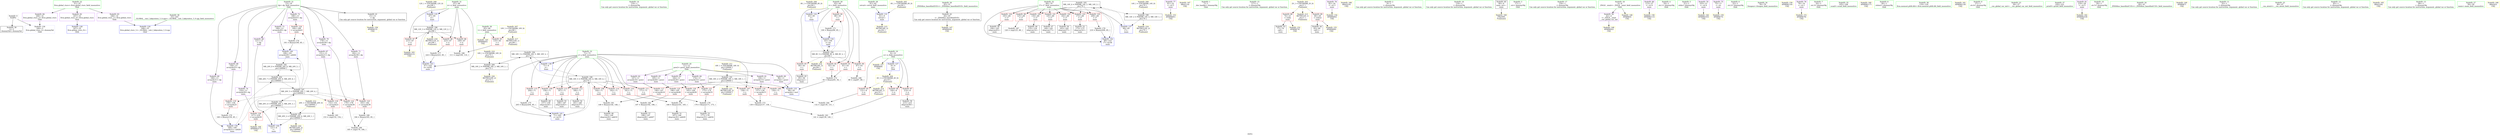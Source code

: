 digraph "SVFG" {
	label="SVFG";

	Node0x5631bb109930 [shape=record,color=grey,label="{NodeID: 0\nNullPtr}"];
	Node0x5631bb109930 -> Node0x5631bb120da0[style=solid];
	Node0x5631bb109930 -> Node0x5631bb127570[style=solid];
	Node0x5631bb12a820 [shape=record,color=grey,label="{NodeID: 180\n184 = Binary(183, 85, )\n}"];
	Node0x5631bb12a820 -> Node0x5631bb12b5a0[style=solid];
	Node0x5631bb121650 [shape=record,color=red,label="{NodeID: 97\n213\<--67\n\<--ii\nmain\n}"];
	Node0x5631bb121650 -> Node0x5631bb129070[style=solid];
	Node0x5631bb10aa40 [shape=record,color=green,label="{NodeID: 14\n116\<--1\n\<--dummyObj\nCan only get source location for instruction, argument, global var or function.}"];
	Node0x5631bb125730 [shape=record,color=black,label="{NodeID: 194\nMR_16V_3 = PHI(MR_16V_5, MR_16V_2, )\npts\{72 \}\n}"];
	Node0x5631bb125730 -> Node0x5631bb127c20[style=dashed];
	Node0x5631bb125730 -> Node0x5631bb1355c0[style=dashed];
	Node0x5631bb1221b0 [shape=record,color=red,label="{NodeID: 111\n171\<--71\n\<--j\nmain\n}"];
	Node0x5631bb1221b0 -> Node0x5631bb12a520[style=solid];
	Node0x5631bb1203c0 [shape=record,color=green,label="{NodeID: 28\n61\<--62\nretval\<--retval_field_insensitive\nmain\n}"];
	Node0x5631bb1203c0 -> Node0x5631bb127670[style=solid];
	Node0x5631bb137360 [shape=record,color=yellow,style=double,label="{NodeID: 208\n12V_1 = ENCHI(MR_12V_0)\npts\{68 \}\nFun[main]}"];
	Node0x5631bb137360 -> Node0x5631bb1279b0[style=dashed];
	Node0x5631bb1270d0 [shape=record,color=red,label="{NodeID: 125\n196\<--195\n\<--arrayidx46\nmain\n}"];
	Node0x5631bb1270d0 -> Node0x5631bb12ab20[style=solid];
	Node0x5631bb121070 [shape=record,color=black,label="{NodeID: 42\n44\<--45\n\<--_ZNSt8ios_base4InitD1Ev\nCan only get source location for instruction, argument, global var or function.}"];
	Node0x5631bb121070 -> Node0x5631bb128370[style=solid];
	Node0x5631bb1389e0 [shape=record,color=yellow,style=double,label="{NodeID: 222\nRETMU(20V_2)\npts\{160000 \}\nFun[main]}"];
	Node0x5631bb127cf0 [shape=record,color=blue,label="{NodeID: 139\n168\<--160\narrayidx31\<--add26\nmain\n}"];
	Node0x5631bb127cf0 -> Node0x5631bb135fc0[style=dashed];
	Node0x5631bb122810 [shape=record,color=black,label="{NodeID: 56\n194\<--193\nidxprom45\<--\nmain\n}"];
	Node0x5631bb128850 [shape=record,color=yellow,style=double,label="{NodeID: 153\nAPARM(81)\nCS[]}"];
	Node0x5631bb123370 [shape=record,color=purple,label="{NodeID: 70\n178\<--13\narrayidx36\<--dp\nmain\n}"];
	Node0x5631bb123370 -> Node0x5631bb126e60[style=solid];
	Node0x5631bb129330 [shape=record,color=yellow,style=double,label="{NodeID: 167\nARet(114)\nCS[]}"];
	Node0x5631bb123f30 [shape=record,color=purple,label="{NodeID: 84\n249\<--31\nllvm.global_ctors_2\<--llvm.global_ctors\nGlob }"];
	Node0x5631bb123f30 -> Node0x5631bb127570[style=solid];
	Node0x5631bb108a40 [shape=record,color=green,label="{NodeID: 1\n7\<--1\n__dso_handle\<--dummyObj\nGlob }"];
	Node0x5631bb12a9a0 [shape=record,color=grey,label="{NodeID: 181\n149 = Binary(144, 148, )\n}"];
	Node0x5631bb12a9a0 -> Node0x5631bb10aed0[style=solid];
	Node0x5631bb121720 [shape=record,color=red,label="{NodeID: 98\n223\<--67\n\<--ii\nmain\n}"];
	Node0x5631bb121720 -> Node0x5631bb12a3a0[style=solid];
	Node0x5631bb10ab10 [shape=record,color=green,label="{NodeID: 15\n117\<--1\n\<--dummyObj\nCan only get source location for instruction, argument, global var or function.}"];
	Node0x5631bb125820 [shape=record,color=black,label="{NodeID: 195\nMR_20V_4 = PHI(MR_20V_5, MR_20V_3, )\npts\{160000 \}\n}"];
	Node0x5631bb125820 -> Node0x5631bb1271a0[style=dashed];
	Node0x5631bb125820 -> Node0x5631bb1346c0[style=dashed];
	Node0x5631bb125820 -> Node0x5631bb135ac0[style=dashed];
	Node0x5631bb122280 [shape=record,color=red,label="{NodeID: 112\n180\<--71\n\<--j\nmain\n}"];
	Node0x5631bb122280 -> Node0x5631bb122670[style=solid];
	Node0x5631bb120490 [shape=record,color=green,label="{NodeID: 29\n63\<--64\ni\<--i_field_insensitive\nmain\n}"];
	Node0x5631bb120490 -> Node0x5631bb124440[style=solid];
	Node0x5631bb120490 -> Node0x5631bb124510[style=solid];
	Node0x5631bb120490 -> Node0x5631bb1245e0[style=solid];
	Node0x5631bb120490 -> Node0x5631bb1246b0[style=solid];
	Node0x5631bb120490 -> Node0x5631bb124780[style=solid];
	Node0x5631bb120490 -> Node0x5631bb127740[style=solid];
	Node0x5631bb120490 -> Node0x5631bb1278e0[style=solid];
	Node0x5631bb137440 [shape=record,color=yellow,style=double,label="{NodeID: 209\n14V_1 = ENCHI(MR_14V_0)\npts\{70 \}\nFun[main]}"];
	Node0x5631bb137440 -> Node0x5631bb1350c0[style=dashed];
	Node0x5631bb1271a0 [shape=record,color=red,label="{NodeID: 126\n217\<--216\n\<--arrayidx59\nmain\n}"];
	Node0x5631bb1271a0 -> Node0x5631bb129140[style=solid];
	Node0x5631bb121170 [shape=record,color=black,label="{NodeID: 43\n77\<--74\ncall\<--\nmain\n}"];
	Node0x5631bb127dc0 [shape=record,color=blue,label="{NodeID: 140\n199\<--191\narrayidx49\<--add44\nmain\n}"];
	Node0x5631bb127dc0 -> Node0x5631bb124d30[style=dashed];
	Node0x5631bb1228e0 [shape=record,color=black,label="{NodeID: 57\n198\<--197\nidxprom48\<--add47\nmain\n}"];
	Node0x5631bb128920 [shape=record,color=yellow,style=double,label="{NodeID: 154\nAPARM(82)\nCS[]}"];
	Node0x5631bb123440 [shape=record,color=purple,label="{NodeID: 71\n182\<--13\narrayidx38\<--dp\nmain\n}"];
	Node0x5631bb123440 -> Node0x5631bb126f30[style=solid];
	Node0x5631bb1293c0 [shape=record,color=yellow,style=double,label="{NodeID: 168\nARet(219)\nCS[]}"];
	Node0x5631bb124030 [shape=record,color=red,label="{NodeID: 85\n131\<--8\n\<--n\nmain\n}"];
	Node0x5631bb124030 -> Node0x5631bb12ae20[style=solid];
	Node0x5631bb109b10 [shape=record,color=green,label="{NodeID: 2\n9\<--1\n\<--dummyObj\nCan only get source location for instruction, argument, global var or function.}"];
	Node0x5631bb12ab20 [shape=record,color=grey,label="{NodeID: 182\n197 = Binary(192, 196, )\n}"];
	Node0x5631bb12ab20 -> Node0x5631bb1228e0[style=solid];
	Node0x5631bb1217f0 [shape=record,color=red,label="{NodeID: 99\n125\<--69\n\<--i7\nmain\n}"];
	Node0x5631bb1217f0 -> Node0x5631bb12b2a0[style=solid];
	Node0x5631bb10abe0 [shape=record,color=green,label="{NodeID: 16\n118\<--1\n\<--dummyObj\nCan only get source location for instruction, argument, global var or function.}"];
	Node0x5631bb1341c0 [shape=record,color=black,label="{NodeID: 196\nMR_16V_5 = PHI(MR_16V_6, MR_16V_4, )\npts\{72 \}\n}"];
	Node0x5631bb1341c0 -> Node0x5631bb121da0[style=dashed];
	Node0x5631bb1341c0 -> Node0x5631bb121e70[style=dashed];
	Node0x5631bb1341c0 -> Node0x5631bb121f40[style=dashed];
	Node0x5631bb1341c0 -> Node0x5631bb122010[style=dashed];
	Node0x5631bb1341c0 -> Node0x5631bb1220e0[style=dashed];
	Node0x5631bb1341c0 -> Node0x5631bb1221b0[style=dashed];
	Node0x5631bb1341c0 -> Node0x5631bb122280[style=dashed];
	Node0x5631bb1341c0 -> Node0x5631bb122350[style=dashed];
	Node0x5631bb1341c0 -> Node0x5631bb122420[style=dashed];
	Node0x5631bb1341c0 -> Node0x5631bb1224f0[style=dashed];
	Node0x5631bb1341c0 -> Node0x5631bb127e90[style=dashed];
	Node0x5631bb1341c0 -> Node0x5631bb125730[style=dashed];
	Node0x5631bb122350 [shape=record,color=red,label="{NodeID: 113\n187\<--71\n\<--j\nmain\n}"];
	Node0x5631bb122350 -> Node0x5631bb122740[style=solid];
	Node0x5631bb120560 [shape=record,color=green,label="{NodeID: 30\n65\<--66\nt\<--t_field_insensitive\nmain\n}"];
	Node0x5631bb120560 -> Node0x5631bb124850[style=solid];
	Node0x5631bb120560 -> Node0x5631bb1281d0[style=solid];
	Node0x5631bb137520 [shape=record,color=yellow,style=double,label="{NodeID: 210\n16V_1 = ENCHI(MR_16V_0)\npts\{72 \}\nFun[main]}"];
	Node0x5631bb137520 -> Node0x5631bb1355c0[style=dashed];
	Node0x5631bb127270 [shape=record,color=blue,label="{NodeID: 127\n8\<--9\nn\<--\nGlob }"];
	Node0x5631bb127270 -> Node0x5631bb136fe0[style=dashed];
	Node0x5631bb121240 [shape=record,color=black,label="{NodeID: 44\n83\<--80\ncall1\<--\nmain\n}"];
	Node0x5631bb127e90 [shape=record,color=blue,label="{NodeID: 141\n71\<--205\nj\<--inc53\nmain\n}"];
	Node0x5631bb127e90 -> Node0x5631bb1341c0[style=dashed];
	Node0x5631bb1229b0 [shape=record,color=black,label="{NodeID: 58\n215\<--214\nidxprom58\<--\nmain\n}"];
	Node0x5631bb1289f0 [shape=record,color=yellow,style=double,label="{NodeID: 155\nAPARM(80)\nCS[]}"];
	Node0x5631bb123510 [shape=record,color=purple,label="{NodeID: 72\n189\<--13\narrayidx43\<--dp\nmain\n}"];
	Node0x5631bb123510 -> Node0x5631bb127000[style=solid];
	Node0x5631bb129450 [shape=record,color=yellow,style=double,label="{NodeID: 169\nFRet(60)\nFun[main]}"];
	Node0x5631bb124100 [shape=record,color=red,label="{NodeID: 86\n140\<--8\n\<--n\nmain\n}"];
	Node0x5631bb124100 -> Node0x5631bb12aca0[style=solid];
	Node0x5631bb109e70 [shape=record,color=green,label="{NodeID: 3\n17\<--1\n.str\<--dummyObj\nGlob }"];
	Node0x5631bb12aca0 [shape=record,color=grey,label="{NodeID: 183\n141 = cmp(139, 140, )\n}"];
	Node0x5631bb1218c0 [shape=record,color=red,label="{NodeID: 100\n134\<--69\n\<--i7\nmain\n}"];
	Node0x5631bb1218c0 -> Node0x5631bb1213e0[style=solid];
	Node0x5631bb10acb0 [shape=record,color=green,label="{NodeID: 17\n154\<--1\n\<--dummyObj\nCan only get source location for instruction, argument, global var or function.}"];
	Node0x5631bb1346c0 [shape=record,color=black,label="{NodeID: 197\nMR_20V_5 = PHI(MR_20V_7, MR_20V_4, )\npts\{160000 \}\n}"];
	Node0x5631bb1346c0 -> Node0x5631bb126b20[style=dashed];
	Node0x5631bb1346c0 -> Node0x5631bb126bf0[style=dashed];
	Node0x5631bb1346c0 -> Node0x5631bb126e60[style=dashed];
	Node0x5631bb1346c0 -> Node0x5631bb126f30[style=dashed];
	Node0x5631bb1346c0 -> Node0x5631bb127000[style=dashed];
	Node0x5631bb1346c0 -> Node0x5631bb127cf0[style=dashed];
	Node0x5631bb1346c0 -> Node0x5631bb127dc0[style=dashed];
	Node0x5631bb1346c0 -> Node0x5631bb124d30[style=dashed];
	Node0x5631bb1346c0 -> Node0x5631bb125820[style=dashed];
	Node0x5631bb122420 [shape=record,color=red,label="{NodeID: 114\n192\<--71\n\<--j\nmain\n}"];
	Node0x5631bb122420 -> Node0x5631bb12ab20[style=solid];
	Node0x5631bb120630 [shape=record,color=green,label="{NodeID: 31\n67\<--68\nii\<--ii_field_insensitive\nmain\n}"];
	Node0x5631bb120630 -> Node0x5631bb121580[style=solid];
	Node0x5631bb120630 -> Node0x5631bb121650[style=solid];
	Node0x5631bb120630 -> Node0x5631bb121720[style=solid];
	Node0x5631bb120630 -> Node0x5631bb1279b0[style=solid];
	Node0x5631bb120630 -> Node0x5631bb128030[style=solid];
	Node0x5631bb137600 [shape=record,color=yellow,style=double,label="{NodeID: 211\n18V_1 = ENCHI(MR_18V_0)\npts\{120000 \}\nFun[main]}"];
	Node0x5631bb137600 -> Node0x5631bb1318a0[style=dashed];
	Node0x5631bb127370 [shape=record,color=blue,label="{NodeID: 128\n247\<--32\nllvm.global_ctors_0\<--\nGlob }"];
	Node0x5631bb121310 [shape=record,color=black,label="{NodeID: 45\n95\<--94\nidxprom\<--\nmain\n}"];
	Node0x5631bb127f60 [shape=record,color=blue,label="{NodeID: 142\n69\<--210\ni7\<--inc56\nmain\n}"];
	Node0x5631bb127f60 -> Node0x5631bb125230[style=dashed];
	Node0x5631bb122a80 [shape=record,color=purple,label="{NodeID: 59\n42\<--4\n\<--_ZStL8__ioinit\n__cxx_global_var_init\n}"];
	Node0x5631bb122a80 -> Node0x5631bb128440[style=solid];
	Node0x5631bb128ac0 [shape=record,color=yellow,style=double,label="{NodeID: 156\nAPARM(113)\nCS[]}"];
	Node0x5631bb1235e0 [shape=record,color=purple,label="{NodeID: 73\n199\<--13\narrayidx49\<--dp\nmain\n}"];
	Node0x5631bb1235e0 -> Node0x5631bb127dc0[style=solid];
	Node0x5631bb129920 [shape=record,color=grey,label="{NodeID: 170\n160 = Binary(159, 85, )\n}"];
	Node0x5631bb129920 -> Node0x5631bb127cf0[style=solid];
	Node0x5631bb1241d0 [shape=record,color=red,label="{NodeID: 87\n214\<--8\n\<--n\nmain\n}"];
	Node0x5631bb1241d0 -> Node0x5631bb1229b0[style=solid];
	Node0x5631bb109ff0 [shape=record,color=green,label="{NodeID: 4\n19\<--1\n.str.1\<--dummyObj\nGlob }"];
	Node0x5631bb12ae20 [shape=record,color=grey,label="{NodeID: 184\n132 = cmp(130, 131, )\n}"];
	Node0x5631bb121990 [shape=record,color=red,label="{NodeID: 101\n145\<--69\n\<--i7\nmain\n}"];
	Node0x5631bb121990 -> Node0x5631bb1214b0[style=solid];
	Node0x5631bb10ad80 [shape=record,color=green,label="{NodeID: 18\n4\<--6\n_ZStL8__ioinit\<--_ZStL8__ioinit_field_insensitive\nGlob }"];
	Node0x5631bb10ad80 -> Node0x5631bb122a80[style=solid];
	Node0x5631bb10ad80 -> Node0x5631bb1282a0[style=solid];
	Node0x5631bb134bc0 [shape=record,color=black,label="{NodeID: 198\nMR_12V_3 = PHI(MR_12V_4, MR_12V_2, )\npts\{68 \}\n}"];
	Node0x5631bb134bc0 -> Node0x5631bb121580[style=dashed];
	Node0x5631bb134bc0 -> Node0x5631bb121650[style=dashed];
	Node0x5631bb134bc0 -> Node0x5631bb121720[style=dashed];
	Node0x5631bb134bc0 -> Node0x5631bb128030[style=dashed];
	Node0x5631bb134bc0 -> Node0x5631bb138660[style=dashed];
	Node0x5631bb1224f0 [shape=record,color=red,label="{NodeID: 115\n204\<--71\n\<--j\nmain\n}"];
	Node0x5631bb1224f0 -> Node0x5631bb12a0a0[style=solid];
	Node0x5631bb120700 [shape=record,color=green,label="{NodeID: 32\n69\<--70\ni7\<--i7_field_insensitive\nmain\n}"];
	Node0x5631bb120700 -> Node0x5631bb1217f0[style=solid];
	Node0x5631bb120700 -> Node0x5631bb1218c0[style=solid];
	Node0x5631bb120700 -> Node0x5631bb121990[style=solid];
	Node0x5631bb120700 -> Node0x5631bb121a60[style=solid];
	Node0x5631bb120700 -> Node0x5631bb121b30[style=solid];
	Node0x5631bb120700 -> Node0x5631bb121c00[style=solid];
	Node0x5631bb120700 -> Node0x5631bb121cd0[style=solid];
	Node0x5631bb120700 -> Node0x5631bb127b50[style=solid];
	Node0x5631bb120700 -> Node0x5631bb127f60[style=solid];
	Node0x5631bb1376e0 [shape=record,color=yellow,style=double,label="{NodeID: 212\n20V_1 = ENCHI(MR_20V_0)\npts\{160000 \}\nFun[main]}"];
	Node0x5631bb1376e0 -> Node0x5631bb135ac0[style=dashed];
	Node0x5631bb127470 [shape=record,color=blue,label="{NodeID: 129\n248\<--33\nllvm.global_ctors_1\<--_GLOBAL__sub_I_kikyouhou_3_0.cpp\nGlob }"];
	Node0x5631bb1213e0 [shape=record,color=black,label="{NodeID: 46\n135\<--134\nidxprom14\<--\nmain\n}"];
	Node0x5631bb128030 [shape=record,color=blue,label="{NodeID: 143\n67\<--224\nii\<--inc62\nmain\n}"];
	Node0x5631bb128030 -> Node0x5631bb134bc0[style=dashed];
	Node0x5631bb122b50 [shape=record,color=purple,label="{NodeID: 60\n96\<--11\narrayidx\<--pow2\nmain\n}"];
	Node0x5631bb122b50 -> Node0x5631bb127810[style=solid];
	Node0x5631bb128b90 [shape=record,color=yellow,style=double,label="{NodeID: 157\nAPARM(8)\nCS[]}"];
	Node0x5631bb1236b0 [shape=record,color=purple,label="{NodeID: 74\n216\<--13\narrayidx59\<--dp\nmain\n}"];
	Node0x5631bb1236b0 -> Node0x5631bb1271a0[style=solid];
	Node0x5631bb129aa0 [shape=record,color=grey,label="{NodeID: 171\n100 = Binary(99, 85, )\n}"];
	Node0x5631bb129aa0 -> Node0x5631bb1278e0[style=solid];
	Node0x5631bb1242a0 [shape=record,color=red,label="{NodeID: 88\n74\<--21\n\<--stdin\nmain\n}"];
	Node0x5631bb1242a0 -> Node0x5631bb121170[style=solid];
	Node0x5631bb1242a0 -> Node0x5631bb128780[style=solid];
	Node0x5631bb10a080 [shape=record,color=green,label="{NodeID: 5\n21\<--1\nstdin\<--dummyObj\nGlob }"];
	Node0x5631bb12afa0 [shape=record,color=grey,label="{NodeID: 185\n153 = cmp(152, 154, )\n}"];
	Node0x5631bb121a60 [shape=record,color=red,label="{NodeID: 102\n162\<--69\n\<--i7\nmain\n}"];
	Node0x5631bb121a60 -> Node0x5631bb10b070[style=solid];
	Node0x5631bb11fb50 [shape=record,color=green,label="{NodeID: 19\n8\<--10\nn\<--n_field_insensitive\nGlob }"];
	Node0x5631bb11fb50 -> Node0x5631bb124030[style=solid];
	Node0x5631bb11fb50 -> Node0x5631bb124100[style=solid];
	Node0x5631bb11fb50 -> Node0x5631bb1241d0[style=solid];
	Node0x5631bb11fb50 -> Node0x5631bb127270[style=solid];
	Node0x5631bb11fb50 -> Node0x5631bb128b90[style=solid];
	Node0x5631bb1350c0 [shape=record,color=black,label="{NodeID: 199\nMR_14V_2 = PHI(MR_14V_4, MR_14V_1, )\npts\{70 \}\n}"];
	Node0x5631bb1350c0 -> Node0x5631bb127b50[style=dashed];
	Node0x5631bb1350c0 -> Node0x5631bb138740[style=dashed];
	Node0x5631bb126980 [shape=record,color=red,label="{NodeID: 116\n137\<--136\n\<--arrayidx15\nmain\n}"];
	Node0x5631bb126980 -> Node0x5631bb129da0[style=solid];
	Node0x5631bb1207d0 [shape=record,color=green,label="{NodeID: 33\n71\<--72\nj\<--j_field_insensitive\nmain\n}"];
	Node0x5631bb1207d0 -> Node0x5631bb121da0[style=solid];
	Node0x5631bb1207d0 -> Node0x5631bb121e70[style=solid];
	Node0x5631bb1207d0 -> Node0x5631bb121f40[style=solid];
	Node0x5631bb1207d0 -> Node0x5631bb122010[style=solid];
	Node0x5631bb1207d0 -> Node0x5631bb1220e0[style=solid];
	Node0x5631bb1207d0 -> Node0x5631bb1221b0[style=solid];
	Node0x5631bb1207d0 -> Node0x5631bb122280[style=solid];
	Node0x5631bb1207d0 -> Node0x5631bb122350[style=solid];
	Node0x5631bb1207d0 -> Node0x5631bb122420[style=solid];
	Node0x5631bb1207d0 -> Node0x5631bb1224f0[style=solid];
	Node0x5631bb1207d0 -> Node0x5631bb127c20[style=solid];
	Node0x5631bb1207d0 -> Node0x5631bb127e90[style=solid];
	Node0x5631bb1377c0 [shape=record,color=yellow,style=double,label="{NodeID: 213\nRETMU(2V_1)\npts\{1 \}\nFun[main]}"];
	Node0x5631bb127570 [shape=record,color=blue, style = dotted,label="{NodeID: 130\n249\<--3\nllvm.global_ctors_2\<--dummyVal\nGlob }"];
	Node0x5631bb1214b0 [shape=record,color=black,label="{NodeID: 47\n146\<--145\nidxprom17\<--\nmain\n}"];
	Node0x5631bb128100 [shape=record,color=yellow,style=double,label="{NodeID: 144\nAPARM(103)\nCS[]}"];
	Node0x5631bb122c20 [shape=record,color=purple,label="{NodeID: 61\n136\<--11\narrayidx15\<--pow2\nmain\n}"];
	Node0x5631bb122c20 -> Node0x5631bb126980[style=solid];
	Node0x5631bb128c60 [shape=record,color=yellow,style=double,label="{NodeID: 158\nAPARM(15)\nCS[]}"];
	Node0x5631bb123780 [shape=record,color=purple,label="{NodeID: 75\n75\<--17\n\<--.str\nmain\n}"];
	Node0x5631bb123780 -> Node0x5631bb1285e0[style=solid];
	Node0x5631bb129c20 [shape=record,color=grey,label="{NodeID: 172\n93 = Binary(91, 92, )\n}"];
	Node0x5631bb129c20 -> Node0x5631bb127810[style=solid];
	Node0x5631bb124370 [shape=record,color=red,label="{NodeID: 89\n80\<--26\n\<--stdout\nmain\n}"];
	Node0x5631bb124370 -> Node0x5631bb121240[style=solid];
	Node0x5631bb124370 -> Node0x5631bb1289f0[style=solid];
	Node0x5631bb10a1d0 [shape=record,color=green,label="{NodeID: 6\n22\<--1\n.str.2\<--dummyObj\nGlob }"];
	Node0x5631bb12b120 [shape=record,color=grey,label="{NodeID: 186\n88 = cmp(87, 89, )\n}"];
	Node0x5631bb121b30 [shape=record,color=red,label="{NodeID: 103\n172\<--69\n\<--i7\nmain\n}"];
	Node0x5631bb121b30 -> Node0x5631bb10b210[style=solid];
	Node0x5631bb11fc20 [shape=record,color=green,label="{NodeID: 20\n11\<--12\npow2\<--pow2_field_insensitive\nGlob }"];
	Node0x5631bb11fc20 -> Node0x5631bb122b50[style=solid];
	Node0x5631bb11fc20 -> Node0x5631bb122c20[style=solid];
	Node0x5631bb11fc20 -> Node0x5631bb122cf0[style=solid];
	Node0x5631bb11fc20 -> Node0x5631bb122dc0[style=solid];
	Node0x5631bb11fc20 -> Node0x5631bb122e90[style=solid];
	Node0x5631bb11fc20 -> Node0x5631bb122f60[style=solid];
	Node0x5631bb1355c0 [shape=record,color=black,label="{NodeID: 200\nMR_16V_2 = PHI(MR_16V_3, MR_16V_1, )\npts\{72 \}\n}"];
	Node0x5631bb1355c0 -> Node0x5631bb125730[style=dashed];
	Node0x5631bb1355c0 -> Node0x5631bb138820[style=dashed];
	Node0x5631bb126a50 [shape=record,color=red,label="{NodeID: 117\n148\<--147\n\<--arrayidx18\nmain\n}"];
	Node0x5631bb126a50 -> Node0x5631bb12a9a0[style=solid];
	Node0x5631bb1208a0 [shape=record,color=green,label="{NodeID: 34\n78\<--79\nfreopen\<--freopen_field_insensitive\n}"];
	Node0x5631bb1382e0 [shape=record,color=yellow,style=double,label="{NodeID: 214\nRETMU(4V_1)\npts\{10 \}\nFun[main]}"];
	Node0x5631bb127670 [shape=record,color=blue,label="{NodeID: 131\n61\<--9\nretval\<--\nmain\n}"];
	Node0x5631bb127670 -> Node0x5631bb1383c0[style=dashed];
	Node0x5631bb10aed0 [shape=record,color=black,label="{NodeID: 48\n150\<--149\nidxprom20\<--add19\nmain\n}"];
	Node0x5631bb1281d0 [shape=record,color=yellow,style=double,label="{NodeID: 145\nAPARM(65)\nCS[]}"];
	Node0x5631bb122cf0 [shape=record,color=purple,label="{NodeID: 62\n147\<--11\narrayidx18\<--pow2\nmain\n}"];
	Node0x5631bb122cf0 -> Node0x5631bb126a50[style=solid];
	Node0x5631bb128d30 [shape=record,color=yellow,style=double,label="{NodeID: 159\nAPARM(116)\nCS[]}"];
	Node0x5631bb123850 [shape=record,color=purple,label="{NodeID: 76\n76\<--19\n\<--.str.1\nmain\n}"];
	Node0x5631bb123850 -> Node0x5631bb1286b0[style=solid];
	Node0x5631bb129da0 [shape=record,color=grey,label="{NodeID: 173\n139 = Binary(137, 138, )\n}"];
	Node0x5631bb129da0 -> Node0x5631bb12aca0[style=solid];
	Node0x5631bb124440 [shape=record,color=red,label="{NodeID: 90\n87\<--63\n\<--i\nmain\n}"];
	Node0x5631bb124440 -> Node0x5631bb12b120[style=solid];
	Node0x5631bb10a260 [shape=record,color=green,label="{NodeID: 7\n24\<--1\n.str.3\<--dummyObj\nGlob }"];
	Node0x5631bb12b2a0 [shape=record,color=grey,label="{NodeID: 187\n126 = cmp(125, 89, )\n}"];
	Node0x5631bb121c00 [shape=record,color=red,label="{NodeID: 104\n193\<--69\n\<--i7\nmain\n}"];
	Node0x5631bb121c00 -> Node0x5631bb122810[style=solid];
	Node0x5631bb11fcf0 [shape=record,color=green,label="{NodeID: 21\n13\<--16\ndp\<--dp_field_insensitive\nGlob }"];
	Node0x5631bb11fcf0 -> Node0x5631bb120f70[style=solid];
	Node0x5631bb11fcf0 -> Node0x5631bb123030[style=solid];
	Node0x5631bb11fcf0 -> Node0x5631bb123100[style=solid];
	Node0x5631bb11fcf0 -> Node0x5631bb1231d0[style=solid];
	Node0x5631bb11fcf0 -> Node0x5631bb1232a0[style=solid];
	Node0x5631bb11fcf0 -> Node0x5631bb123370[style=solid];
	Node0x5631bb11fcf0 -> Node0x5631bb123440[style=solid];
	Node0x5631bb11fcf0 -> Node0x5631bb123510[style=solid];
	Node0x5631bb11fcf0 -> Node0x5631bb1235e0[style=solid];
	Node0x5631bb11fcf0 -> Node0x5631bb1236b0[style=solid];
	Node0x5631bb135ac0 [shape=record,color=black,label="{NodeID: 201\nMR_20V_2 = PHI(MR_20V_4, MR_20V_1, )\npts\{160000 \}\n}"];
	Node0x5631bb135ac0 -> Node0x5631bb127a80[style=dashed];
	Node0x5631bb135ac0 -> Node0x5631bb1389e0[style=dashed];
	Node0x5631bb126b20 [shape=record,color=red,label="{NodeID: 118\n152\<--151\n\<--arrayidx21\nmain\n}"];
	Node0x5631bb126b20 -> Node0x5631bb12afa0[style=solid];
	Node0x5631bb1209a0 [shape=record,color=green,label="{NodeID: 35\n105\<--106\nscanf\<--scanf_field_insensitive\n}"];
	Node0x5631bb1383c0 [shape=record,color=yellow,style=double,label="{NodeID: 215\nRETMU(6V_2)\npts\{62 \}\nFun[main]}"];
	Node0x5631bb127740 [shape=record,color=blue,label="{NodeID: 132\n63\<--85\ni\<--\nmain\n}"];
	Node0x5631bb127740 -> Node0x5631bb1313a0[style=dashed];
	Node0x5631bb10afa0 [shape=record,color=black,label="{NodeID: 49\n157\<--156\nidxprom24\<--\nmain\n}"];
	Node0x5631bb1282a0 [shape=record,color=yellow,style=double,label="{NodeID: 146\nAPARM(4)\nCS[]}"];
	Node0x5631bb122dc0 [shape=record,color=purple,label="{NodeID: 63\n164\<--11\narrayidx28\<--pow2\nmain\n}"];
	Node0x5631bb122dc0 -> Node0x5631bb126cc0[style=solid];
	Node0x5631bb128e00 [shape=record,color=yellow,style=double,label="{NodeID: 160\nAPARM(117)\nCS[]}"];
	Node0x5631bb123920 [shape=record,color=purple,label="{NodeID: 77\n81\<--22\n\<--.str.2\nmain\n}"];
	Node0x5631bb123920 -> Node0x5631bb128850[style=solid];
	Node0x5631bb129f20 [shape=record,color=grey,label="{NodeID: 174\n191 = Binary(190, 85, )\n}"];
	Node0x5631bb129f20 -> Node0x5631bb127dc0[style=solid];
	Node0x5631bb124510 [shape=record,color=red,label="{NodeID: 91\n91\<--63\n\<--i\nmain\n}"];
	Node0x5631bb124510 -> Node0x5631bb129c20[style=solid];
	Node0x5631bb10a2f0 [shape=record,color=green,label="{NodeID: 8\n26\<--1\nstdout\<--dummyObj\nGlob }"];
	Node0x5631bb12b420 [shape=record,color=grey,label="{NodeID: 188\n111 = cmp(109, 110, )\n}"];
	Node0x5631bb121cd0 [shape=record,color=red,label="{NodeID: 105\n209\<--69\n\<--i7\nmain\n}"];
	Node0x5631bb121cd0 -> Node0x5631bb12a6a0[style=solid];
	Node0x5631bb11fdc0 [shape=record,color=green,label="{NodeID: 22\n31\<--35\nllvm.global_ctors\<--llvm.global_ctors_field_insensitive\nGlob }"];
	Node0x5631bb11fdc0 -> Node0x5631bb123d30[style=solid];
	Node0x5631bb11fdc0 -> Node0x5631bb123e30[style=solid];
	Node0x5631bb11fdc0 -> Node0x5631bb123f30[style=solid];
	Node0x5631bb135fc0 [shape=record,color=black,label="{NodeID: 202\nMR_20V_7 = PHI(MR_20V_9, MR_20V_6, )\npts\{160000 \}\n}"];
	Node0x5631bb135fc0 -> Node0x5631bb1346c0[style=dashed];
	Node0x5631bb126bf0 [shape=record,color=red,label="{NodeID: 119\n159\<--158\n\<--arrayidx25\nmain\n}"];
	Node0x5631bb126bf0 -> Node0x5631bb129920[style=solid];
	Node0x5631bb120aa0 [shape=record,color=green,label="{NodeID: 36\n119\<--120\nllvm.memset.p0i8.i64\<--llvm.memset.p0i8.i64_field_insensitive\n}"];
	Node0x5631bb1384a0 [shape=record,color=yellow,style=double,label="{NodeID: 216\nRETMU(8V_3)\npts\{64 \}\nFun[main]}"];
	Node0x5631bb127810 [shape=record,color=blue,label="{NodeID: 133\n96\<--93\narrayidx\<--mul\nmain\n}"];
	Node0x5631bb127810 -> Node0x5631bb1318a0[style=dashed];
	Node0x5631bb10b070 [shape=record,color=black,label="{NodeID: 50\n163\<--162\nidxprom27\<--\nmain\n}"];
	Node0x5631bb128370 [shape=record,color=yellow,style=double,label="{NodeID: 147\nAPARM(44)\nCS[]}"];
	Node0x5631bb122e90 [shape=record,color=purple,label="{NodeID: 64\n174\<--11\narrayidx33\<--pow2\nmain\n}"];
	Node0x5631bb122e90 -> Node0x5631bb126d90[style=solid];
	Node0x5631bb128ed0 [shape=record,color=yellow,style=double,label="{NodeID: 161\nAPARM(118)\nCS[]}"];
	Node0x5631bb1239f0 [shape=record,color=purple,label="{NodeID: 78\n82\<--24\n\<--.str.3\nmain\n}"];
	Node0x5631bb1239f0 -> Node0x5631bb128920[style=solid];
	Node0x5631bb12a0a0 [shape=record,color=grey,label="{NodeID: 175\n205 = Binary(204, 85, )\n}"];
	Node0x5631bb12a0a0 -> Node0x5631bb127e90[style=solid];
	Node0x5631bb1245e0 [shape=record,color=red,label="{NodeID: 92\n92\<--63\n\<--i\nmain\n}"];
	Node0x5631bb1245e0 -> Node0x5631bb129c20[style=solid];
	Node0x5631bb109c90 [shape=record,color=green,label="{NodeID: 9\n27\<--1\n.str.4\<--dummyObj\nGlob }"];
	Node0x5631bb12b5a0 [shape=record,color=grey,label="{NodeID: 189\n185 = cmp(179, 184, )\n}"];
	Node0x5631bb121da0 [shape=record,color=red,label="{NodeID: 106\n130\<--71\n\<--j\nmain\n}"];
	Node0x5631bb121da0 -> Node0x5631bb12ae20[style=solid];
	Node0x5631bb11fec0 [shape=record,color=green,label="{NodeID: 23\n36\<--37\n__cxx_global_var_init\<--__cxx_global_var_init_field_insensitive\n}"];
	Node0x5631bb1364c0 [shape=record,color=yellow,style=double,label="{NodeID: 203\n2V_1 = ENCHI(MR_2V_0)\npts\{1 \}\nFun[main]}"];
	Node0x5631bb1364c0 -> Node0x5631bb1242a0[style=dashed];
	Node0x5631bb1364c0 -> Node0x5631bb124370[style=dashed];
	Node0x5631bb1364c0 -> Node0x5631bb1377c0[style=dashed];
	Node0x5631bb126cc0 [shape=record,color=red,label="{NodeID: 120\n165\<--164\n\<--arrayidx28\nmain\n}"];
	Node0x5631bb126cc0 -> Node0x5631bb12a220[style=solid];
	Node0x5631bb120ba0 [shape=record,color=green,label="{NodeID: 37\n220\<--221\nprintf\<--printf_field_insensitive\n}"];
	Node0x5631bb138580 [shape=record,color=yellow,style=double,label="{NodeID: 217\nRETMU(10V_1)\npts\{66 \}\nFun[main]}"];
	Node0x5631bb1278e0 [shape=record,color=blue,label="{NodeID: 134\n63\<--100\ni\<--inc\nmain\n}"];
	Node0x5631bb1278e0 -> Node0x5631bb1313a0[style=dashed];
	Node0x5631bb10b140 [shape=record,color=black,label="{NodeID: 51\n167\<--166\nidxprom30\<--add29\nmain\n}"];
	Node0x5631bb128440 [shape=record,color=yellow,style=double,label="{NodeID: 148\nAPARM(42)\nCS[]}"];
	Node0x5631bb122f60 [shape=record,color=purple,label="{NodeID: 65\n195\<--11\narrayidx46\<--pow2\nmain\n}"];
	Node0x5631bb122f60 -> Node0x5631bb1270d0[style=solid];
	Node0x5631bb128fa0 [shape=record,color=yellow,style=double,label="{NodeID: 162\nAPARM(218)\nCS[]}"];
	Node0x5631bb123ac0 [shape=record,color=purple,label="{NodeID: 79\n103\<--27\n\<--.str.4\nmain\n}"];
	Node0x5631bb123ac0 -> Node0x5631bb128100[style=solid];
	Node0x5631bb12a220 [shape=record,color=grey,label="{NodeID: 176\n166 = Binary(161, 165, )\n}"];
	Node0x5631bb12a220 -> Node0x5631bb10b140[style=solid];
	Node0x5631bb1246b0 [shape=record,color=red,label="{NodeID: 93\n94\<--63\n\<--i\nmain\n}"];
	Node0x5631bb1246b0 -> Node0x5631bb121310[style=solid];
	Node0x5631bb109d60 [shape=record,color=green,label="{NodeID: 10\n29\<--1\n.str.5\<--dummyObj\nGlob }"];
	Node0x5631bb1313a0 [shape=record,color=black,label="{NodeID: 190\nMR_8V_3 = PHI(MR_8V_4, MR_8V_2, )\npts\{64 \}\n}"];
	Node0x5631bb1313a0 -> Node0x5631bb124440[style=dashed];
	Node0x5631bb1313a0 -> Node0x5631bb124510[style=dashed];
	Node0x5631bb1313a0 -> Node0x5631bb1245e0[style=dashed];
	Node0x5631bb1313a0 -> Node0x5631bb1246b0[style=dashed];
	Node0x5631bb1313a0 -> Node0x5631bb124780[style=dashed];
	Node0x5631bb1313a0 -> Node0x5631bb1278e0[style=dashed];
	Node0x5631bb1313a0 -> Node0x5631bb1384a0[style=dashed];
	Node0x5631bb121e70 [shape=record,color=red,label="{NodeID: 107\n138\<--71\n\<--j\nmain\n}"];
	Node0x5631bb121e70 -> Node0x5631bb129da0[style=solid];
	Node0x5631bb11ffc0 [shape=record,color=green,label="{NodeID: 24\n40\<--41\n_ZNSt8ios_base4InitC1Ev\<--_ZNSt8ios_base4InitC1Ev_field_insensitive\n}"];
	Node0x5631bb136fe0 [shape=record,color=yellow,style=double,label="{NodeID: 204\n4V_1 = ENCHI(MR_4V_0)\npts\{10 \}\nFun[main]}"];
	Node0x5631bb136fe0 -> Node0x5631bb124030[style=dashed];
	Node0x5631bb136fe0 -> Node0x5631bb124100[style=dashed];
	Node0x5631bb136fe0 -> Node0x5631bb1241d0[style=dashed];
	Node0x5631bb136fe0 -> Node0x5631bb1382e0[style=dashed];
	Node0x5631bb126d90 [shape=record,color=red,label="{NodeID: 121\n175\<--174\n\<--arrayidx33\nmain\n}"];
	Node0x5631bb126d90 -> Node0x5631bb12a520[style=solid];
	Node0x5631bb120ca0 [shape=record,color=green,label="{NodeID: 38\n33\<--243\n_GLOBAL__sub_I_kikyouhou_3_0.cpp\<--_GLOBAL__sub_I_kikyouhou_3_0.cpp_field_insensitive\n}"];
	Node0x5631bb120ca0 -> Node0x5631bb127470[style=solid];
	Node0x5631bb138660 [shape=record,color=yellow,style=double,label="{NodeID: 218\nRETMU(12V_3)\npts\{68 \}\nFun[main]}"];
	Node0x5631bb1279b0 [shape=record,color=blue,label="{NodeID: 135\n67\<--85\nii\<--\nmain\n}"];
	Node0x5631bb1279b0 -> Node0x5631bb134bc0[style=dashed];
	Node0x5631bb10b210 [shape=record,color=black,label="{NodeID: 52\n173\<--172\nidxprom32\<--\nmain\n}"];
	Node0x5631bb128510 [shape=record,color=yellow,style=double,label="{NodeID: 149\nAPARM(7)\nCS[]}"];
	Node0x5631bb123030 [shape=record,color=purple,label="{NodeID: 66\n121\<--13\n\<--dp\nmain\n}"];
	Node0x5631bb123030 -> Node0x5631bb127a80[style=solid];
	Node0x5631bb129070 [shape=record,color=yellow,style=double,label="{NodeID: 163\nAPARM(213)\nCS[]}"];
	Node0x5631bb123b90 [shape=record,color=purple,label="{NodeID: 80\n113\<--27\n\<--.str.4\nmain\n}"];
	Node0x5631bb123b90 -> Node0x5631bb128ac0[style=solid];
	Node0x5631bb12a3a0 [shape=record,color=grey,label="{NodeID: 177\n224 = Binary(223, 85, )\n}"];
	Node0x5631bb12a3a0 -> Node0x5631bb128030[style=solid];
	Node0x5631bb124780 [shape=record,color=red,label="{NodeID: 94\n99\<--63\n\<--i\nmain\n}"];
	Node0x5631bb124780 -> Node0x5631bb129aa0[style=solid];
	Node0x5631bb10a7d0 [shape=record,color=green,label="{NodeID: 11\n32\<--1\n\<--dummyObj\nCan only get source location for instruction, argument, global var or function.}"];
	Node0x5631bb1318a0 [shape=record,color=black,label="{NodeID: 191\nMR_18V_2 = PHI(MR_18V_3, MR_18V_1, )\npts\{120000 \}\n}"];
	Node0x5631bb1318a0 -> Node0x5631bb126980[style=dashed];
	Node0x5631bb1318a0 -> Node0x5631bb126a50[style=dashed];
	Node0x5631bb1318a0 -> Node0x5631bb126cc0[style=dashed];
	Node0x5631bb1318a0 -> Node0x5631bb126d90[style=dashed];
	Node0x5631bb1318a0 -> Node0x5631bb1270d0[style=dashed];
	Node0x5631bb1318a0 -> Node0x5631bb127810[style=dashed];
	Node0x5631bb1318a0 -> Node0x5631bb138900[style=dashed];
	Node0x5631bb121f40 [shape=record,color=red,label="{NodeID: 108\n144\<--71\n\<--j\nmain\n}"];
	Node0x5631bb121f40 -> Node0x5631bb12a9a0[style=solid];
	Node0x5631bb1200c0 [shape=record,color=green,label="{NodeID: 25\n46\<--47\n__cxa_atexit\<--__cxa_atexit_field_insensitive\n}"];
	Node0x5631bb1370c0 [shape=record,color=yellow,style=double,label="{NodeID: 205\n6V_1 = ENCHI(MR_6V_0)\npts\{62 \}\nFun[main]}"];
	Node0x5631bb1370c0 -> Node0x5631bb127670[style=dashed];
	Node0x5631bb126e60 [shape=record,color=red,label="{NodeID: 122\n179\<--178\n\<--arrayidx36\nmain\n}"];
	Node0x5631bb126e60 -> Node0x5631bb12b5a0[style=solid];
	Node0x5631bb120da0 [shape=record,color=black,label="{NodeID: 39\n2\<--3\ndummyVal\<--dummyVal\n}"];
	Node0x5631bb138740 [shape=record,color=yellow,style=double,label="{NodeID: 219\nRETMU(14V_2)\npts\{70 \}\nFun[main]}"];
	Node0x5631bb127a80 [shape=record,color=blue,label="{NodeID: 136\n121\<--9\n\<--\nmain\n}"];
	Node0x5631bb127a80 -> Node0x5631bb125820[style=dashed];
	Node0x5631bb1225a0 [shape=record,color=black,label="{NodeID: 53\n177\<--176\nidxprom35\<--add34\nmain\n}"];
	Node0x5631bb1285e0 [shape=record,color=yellow,style=double,label="{NodeID: 150\nAPARM(75)\nCS[]}"];
	Node0x5631bb123100 [shape=record,color=purple,label="{NodeID: 67\n151\<--13\narrayidx21\<--dp\nmain\n}"];
	Node0x5631bb123100 -> Node0x5631bb126b20[style=solid];
	Node0x5631bb129140 [shape=record,color=yellow,style=double,label="{NodeID: 164\nAPARM(217)\nCS[]}"];
	Node0x5631bb123c60 [shape=record,color=purple,label="{NodeID: 81\n218\<--29\n\<--.str.5\nmain\n}"];
	Node0x5631bb123c60 -> Node0x5631bb128fa0[style=solid];
	Node0x5631bb12a520 [shape=record,color=grey,label="{NodeID: 178\n176 = Binary(171, 175, )\n}"];
	Node0x5631bb12a520 -> Node0x5631bb1225a0[style=solid];
	Node0x5631bb124850 [shape=record,color=red,label="{NodeID: 95\n110\<--65\n\<--t\nmain\n}"];
	Node0x5631bb124850 -> Node0x5631bb12b420[style=solid];
	Node0x5631bb10a8a0 [shape=record,color=green,label="{NodeID: 12\n85\<--1\n\<--dummyObj\nCan only get source location for instruction, argument, global var or function.}"];
	Node0x5631bb124d30 [shape=record,color=black,label="{NodeID: 192\nMR_20V_9 = PHI(MR_20V_8, MR_20V_5, )\npts\{160000 \}\n}"];
	Node0x5631bb124d30 -> Node0x5631bb135fc0[style=dashed];
	Node0x5631bb122010 [shape=record,color=red,label="{NodeID: 109\n156\<--71\n\<--j\nmain\n}"];
	Node0x5631bb122010 -> Node0x5631bb10afa0[style=solid];
	Node0x5631bb1201c0 [shape=record,color=green,label="{NodeID: 26\n45\<--51\n_ZNSt8ios_base4InitD1Ev\<--_ZNSt8ios_base4InitD1Ev_field_insensitive\n}"];
	Node0x5631bb1201c0 -> Node0x5631bb121070[style=solid];
	Node0x5631bb1371a0 [shape=record,color=yellow,style=double,label="{NodeID: 206\n8V_1 = ENCHI(MR_8V_0)\npts\{64 \}\nFun[main]}"];
	Node0x5631bb1371a0 -> Node0x5631bb127740[style=dashed];
	Node0x5631bb126f30 [shape=record,color=red,label="{NodeID: 123\n183\<--182\n\<--arrayidx38\nmain\n}"];
	Node0x5631bb126f30 -> Node0x5631bb12a820[style=solid];
	Node0x5631bb120ea0 [shape=record,color=black,label="{NodeID: 40\n60\<--9\nmain_ret\<--\nmain\n}"];
	Node0x5631bb120ea0 -> Node0x5631bb129450[style=solid];
	Node0x5631bb138820 [shape=record,color=yellow,style=double,label="{NodeID: 220\nRETMU(16V_2)\npts\{72 \}\nFun[main]}"];
	Node0x5631bb127b50 [shape=record,color=blue,label="{NodeID: 137\n69\<--85\ni7\<--\nmain\n}"];
	Node0x5631bb127b50 -> Node0x5631bb125230[style=dashed];
	Node0x5631bb122670 [shape=record,color=black,label="{NodeID: 54\n181\<--180\nidxprom37\<--\nmain\n}"];
	Node0x5631bb1286b0 [shape=record,color=yellow,style=double,label="{NodeID: 151\nAPARM(76)\nCS[]}"];
	Node0x5631bb1231d0 [shape=record,color=purple,label="{NodeID: 68\n158\<--13\narrayidx25\<--dp\nmain\n}"];
	Node0x5631bb1231d0 -> Node0x5631bb126bf0[style=solid];
	Node0x5631bb129210 [shape=record,color=yellow,style=double,label="{NodeID: 165\nARet(104)\nCS[]}"];
	Node0x5631bb123d30 [shape=record,color=purple,label="{NodeID: 82\n247\<--31\nllvm.global_ctors_0\<--llvm.global_ctors\nGlob }"];
	Node0x5631bb123d30 -> Node0x5631bb127370[style=solid];
	Node0x5631bb12a6a0 [shape=record,color=grey,label="{NodeID: 179\n210 = Binary(209, 85, )\n}"];
	Node0x5631bb12a6a0 -> Node0x5631bb127f60[style=solid];
	Node0x5631bb121580 [shape=record,color=red,label="{NodeID: 96\n109\<--67\n\<--ii\nmain\n}"];
	Node0x5631bb121580 -> Node0x5631bb12b420[style=solid];
	Node0x5631bb10a970 [shape=record,color=green,label="{NodeID: 13\n89\<--1\n\<--dummyObj\nCan only get source location for instruction, argument, global var or function.}"];
	Node0x5631bb125230 [shape=record,color=black,label="{NodeID: 193\nMR_14V_4 = PHI(MR_14V_5, MR_14V_3, )\npts\{70 \}\n}"];
	Node0x5631bb125230 -> Node0x5631bb1217f0[style=dashed];
	Node0x5631bb125230 -> Node0x5631bb1218c0[style=dashed];
	Node0x5631bb125230 -> Node0x5631bb121990[style=dashed];
	Node0x5631bb125230 -> Node0x5631bb121a60[style=dashed];
	Node0x5631bb125230 -> Node0x5631bb121b30[style=dashed];
	Node0x5631bb125230 -> Node0x5631bb121c00[style=dashed];
	Node0x5631bb125230 -> Node0x5631bb121cd0[style=dashed];
	Node0x5631bb125230 -> Node0x5631bb127f60[style=dashed];
	Node0x5631bb125230 -> Node0x5631bb1350c0[style=dashed];
	Node0x5631bb1220e0 [shape=record,color=red,label="{NodeID: 110\n161\<--71\n\<--j\nmain\n}"];
	Node0x5631bb1220e0 -> Node0x5631bb12a220[style=solid];
	Node0x5631bb1202c0 [shape=record,color=green,label="{NodeID: 27\n58\<--59\nmain\<--main_field_insensitive\n}"];
	Node0x5631bb137280 [shape=record,color=yellow,style=double,label="{NodeID: 207\n10V_1 = ENCHI(MR_10V_0)\npts\{66 \}\nFun[main]}"];
	Node0x5631bb137280 -> Node0x5631bb124850[style=dashed];
	Node0x5631bb137280 -> Node0x5631bb138580[style=dashed];
	Node0x5631bb127000 [shape=record,color=red,label="{NodeID: 124\n190\<--189\n\<--arrayidx43\nmain\n}"];
	Node0x5631bb127000 -> Node0x5631bb129f20[style=solid];
	Node0x5631bb120f70 [shape=record,color=black,label="{NodeID: 41\n15\<--13\n\<--dp\nCan only get source location for instruction, argument, global var or function.}"];
	Node0x5631bb120f70 -> Node0x5631bb128c60[style=solid];
	Node0x5631bb138900 [shape=record,color=yellow,style=double,label="{NodeID: 221\nRETMU(18V_2)\npts\{120000 \}\nFun[main]}"];
	Node0x5631bb127c20 [shape=record,color=blue,label="{NodeID: 138\n71\<--9\nj\<--\nmain\n}"];
	Node0x5631bb127c20 -> Node0x5631bb1341c0[style=dashed];
	Node0x5631bb122740 [shape=record,color=black,label="{NodeID: 55\n188\<--187\nidxprom42\<--\nmain\n}"];
	Node0x5631bb128780 [shape=record,color=yellow,style=double,label="{NodeID: 152\nAPARM(74)\nCS[]}"];
	Node0x5631bb1232a0 [shape=record,color=purple,label="{NodeID: 69\n168\<--13\narrayidx31\<--dp\nmain\n}"];
	Node0x5631bb1232a0 -> Node0x5631bb127cf0[style=solid];
	Node0x5631bb1292a0 [shape=record,color=yellow,style=double,label="{NodeID: 166\nARet(43)\nCS[]}"];
	Node0x5631bb123e30 [shape=record,color=purple,label="{NodeID: 83\n248\<--31\nllvm.global_ctors_1\<--llvm.global_ctors\nGlob }"];
	Node0x5631bb123e30 -> Node0x5631bb127470[style=solid];
}
